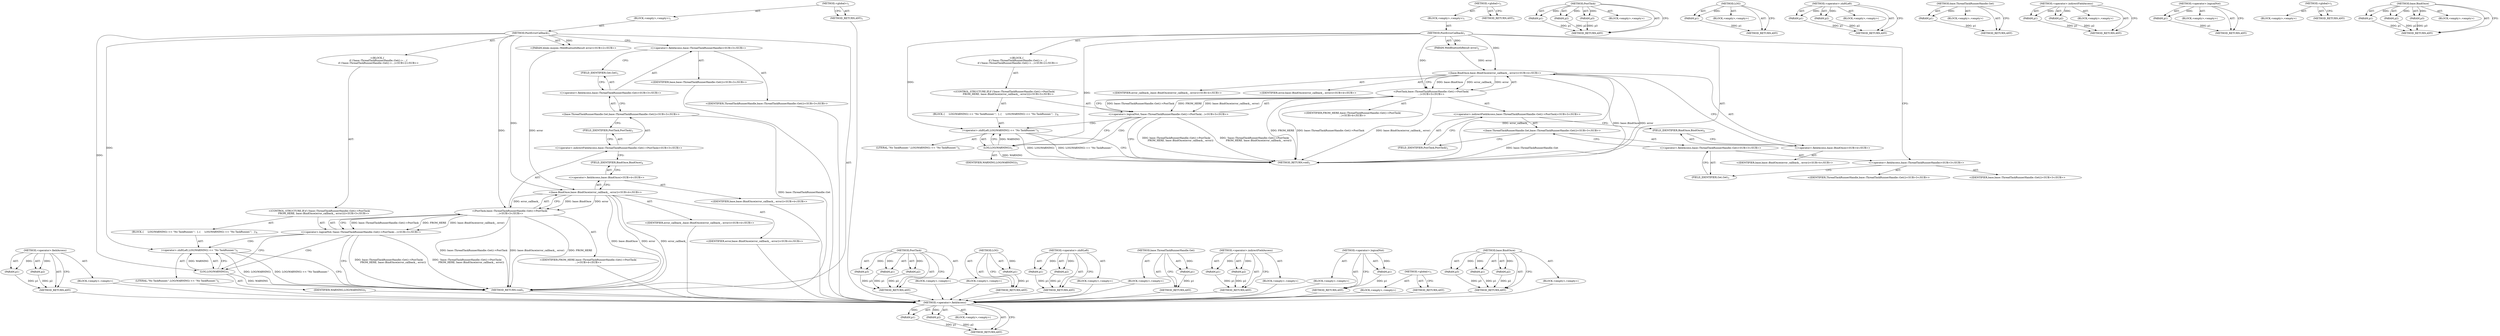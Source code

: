 digraph "base.BindOnce" {
vulnerable_74 [label=<(METHOD,&lt;operator&gt;.fieldAccess)>];
vulnerable_75 [label=<(PARAM,p1)>];
vulnerable_76 [label=<(PARAM,p2)>];
vulnerable_77 [label=<(BLOCK,&lt;empty&gt;,&lt;empty&gt;)>];
vulnerable_78 [label=<(METHOD_RETURN,ANY)>];
vulnerable_6 [label=<(METHOD,&lt;global&gt;)<SUB>1</SUB>>];
vulnerable_7 [label=<(BLOCK,&lt;empty&gt;,&lt;empty&gt;)<SUB>1</SUB>>];
vulnerable_8 [label=<(METHOD,PostErrorCallback)<SUB>1</SUB>>];
vulnerable_9 [label="<(PARAM,blink::mojom::WebBluetoothResult error)<SUB>2</SUB>>"];
vulnerable_10 [label="<(BLOCK,{
   if (!base::ThreadTaskRunnerHandle::Get()-&gt;...,{
   if (!base::ThreadTaskRunnerHandle::Get()-&gt;...)<SUB>2</SUB>>"];
vulnerable_11 [label="<(CONTROL_STRUCTURE,IF,if (!base::ThreadTaskRunnerHandle::Get()-&gt;PostTask(
           FROM_HERE, base::BindOnce(error_callback_, error))))<SUB>3</SUB>>"];
vulnerable_12 [label="<(&lt;operator&gt;.logicalNot,!base::ThreadTaskRunnerHandle::Get()-&gt;PostTask(...)<SUB>3</SUB>>"];
vulnerable_13 [label="<(PostTask,base::ThreadTaskRunnerHandle::Get()-&gt;PostTask(
...)<SUB>3</SUB>>"];
vulnerable_14 [label="<(&lt;operator&gt;.indirectFieldAccess,base::ThreadTaskRunnerHandle::Get()-&gt;PostTask)<SUB>3</SUB>>"];
vulnerable_15 [label="<(base.ThreadTaskRunnerHandle.Get,base::ThreadTaskRunnerHandle::Get())<SUB>3</SUB>>"];
vulnerable_16 [label="<(&lt;operator&gt;.fieldAccess,base::ThreadTaskRunnerHandle::Get)<SUB>3</SUB>>"];
vulnerable_17 [label="<(&lt;operator&gt;.fieldAccess,base::ThreadTaskRunnerHandle)<SUB>3</SUB>>"];
vulnerable_18 [label="<(IDENTIFIER,base,base::ThreadTaskRunnerHandle::Get())<SUB>3</SUB>>"];
vulnerable_19 [label="<(IDENTIFIER,ThreadTaskRunnerHandle,base::ThreadTaskRunnerHandle::Get())<SUB>3</SUB>>"];
vulnerable_20 [label=<(FIELD_IDENTIFIER,Get,Get)<SUB>3</SUB>>];
vulnerable_21 [label=<(FIELD_IDENTIFIER,PostTask,PostTask)<SUB>3</SUB>>];
vulnerable_22 [label="<(IDENTIFIER,FROM_HERE,base::ThreadTaskRunnerHandle::Get()-&gt;PostTask(
...)<SUB>4</SUB>>"];
vulnerable_23 [label="<(base.BindOnce,base::BindOnce(error_callback_, error))<SUB>4</SUB>>"];
vulnerable_24 [label="<(&lt;operator&gt;.fieldAccess,base::BindOnce)<SUB>4</SUB>>"];
vulnerable_25 [label="<(IDENTIFIER,base,base::BindOnce(error_callback_, error))<SUB>4</SUB>>"];
vulnerable_26 [label=<(FIELD_IDENTIFIER,BindOnce,BindOnce)<SUB>4</SUB>>];
vulnerable_27 [label="<(IDENTIFIER,error_callback_,base::BindOnce(error_callback_, error))<SUB>4</SUB>>"];
vulnerable_28 [label="<(IDENTIFIER,error,base::BindOnce(error_callback_, error))<SUB>4</SUB>>"];
vulnerable_29 [label=<(BLOCK,{
     LOG(WARNING) &lt;&lt; &quot;No TaskRunner.&quot;;
  },{
     LOG(WARNING) &lt;&lt; &quot;No TaskRunner.&quot;;
  })<SUB>4</SUB>>];
vulnerable_30 [label=<(&lt;operator&gt;.shiftLeft,LOG(WARNING) &lt;&lt; &quot;No TaskRunner.&quot;)<SUB>5</SUB>>];
vulnerable_31 [label=<(LOG,LOG(WARNING))<SUB>5</SUB>>];
vulnerable_32 [label=<(IDENTIFIER,WARNING,LOG(WARNING))<SUB>5</SUB>>];
vulnerable_33 [label=<(LITERAL,&quot;No TaskRunner.&quot;,LOG(WARNING) &lt;&lt; &quot;No TaskRunner.&quot;)<SUB>5</SUB>>];
vulnerable_34 [label=<(METHOD_RETURN,void)<SUB>1</SUB>>];
vulnerable_36 [label=<(METHOD_RETURN,ANY)<SUB>1</SUB>>];
vulnerable_59 [label=<(METHOD,PostTask)>];
vulnerable_60 [label=<(PARAM,p1)>];
vulnerable_61 [label=<(PARAM,p2)>];
vulnerable_62 [label=<(PARAM,p3)>];
vulnerable_63 [label=<(BLOCK,&lt;empty&gt;,&lt;empty&gt;)>];
vulnerable_64 [label=<(METHOD_RETURN,ANY)>];
vulnerable_90 [label=<(METHOD,LOG)>];
vulnerable_91 [label=<(PARAM,p1)>];
vulnerable_92 [label=<(BLOCK,&lt;empty&gt;,&lt;empty&gt;)>];
vulnerable_93 [label=<(METHOD_RETURN,ANY)>];
vulnerable_85 [label=<(METHOD,&lt;operator&gt;.shiftLeft)>];
vulnerable_86 [label=<(PARAM,p1)>];
vulnerable_87 [label=<(PARAM,p2)>];
vulnerable_88 [label=<(BLOCK,&lt;empty&gt;,&lt;empty&gt;)>];
vulnerable_89 [label=<(METHOD_RETURN,ANY)>];
vulnerable_70 [label=<(METHOD,base.ThreadTaskRunnerHandle.Get)>];
vulnerable_71 [label=<(PARAM,p1)>];
vulnerable_72 [label=<(BLOCK,&lt;empty&gt;,&lt;empty&gt;)>];
vulnerable_73 [label=<(METHOD_RETURN,ANY)>];
vulnerable_65 [label=<(METHOD,&lt;operator&gt;.indirectFieldAccess)>];
vulnerable_66 [label=<(PARAM,p1)>];
vulnerable_67 [label=<(PARAM,p2)>];
vulnerable_68 [label=<(BLOCK,&lt;empty&gt;,&lt;empty&gt;)>];
vulnerable_69 [label=<(METHOD_RETURN,ANY)>];
vulnerable_55 [label=<(METHOD,&lt;operator&gt;.logicalNot)>];
vulnerable_56 [label=<(PARAM,p1)>];
vulnerable_57 [label=<(BLOCK,&lt;empty&gt;,&lt;empty&gt;)>];
vulnerable_58 [label=<(METHOD_RETURN,ANY)>];
vulnerable_49 [label=<(METHOD,&lt;global&gt;)<SUB>1</SUB>>];
vulnerable_50 [label=<(BLOCK,&lt;empty&gt;,&lt;empty&gt;)>];
vulnerable_51 [label=<(METHOD_RETURN,ANY)>];
vulnerable_79 [label=<(METHOD,base.BindOnce)>];
vulnerable_80 [label=<(PARAM,p1)>];
vulnerable_81 [label=<(PARAM,p2)>];
vulnerable_82 [label=<(PARAM,p3)>];
vulnerable_83 [label=<(BLOCK,&lt;empty&gt;,&lt;empty&gt;)>];
vulnerable_84 [label=<(METHOD_RETURN,ANY)>];
fixed_74 [label=<(METHOD,&lt;operator&gt;.fieldAccess)>];
fixed_75 [label=<(PARAM,p1)>];
fixed_76 [label=<(PARAM,p2)>];
fixed_77 [label=<(BLOCK,&lt;empty&gt;,&lt;empty&gt;)>];
fixed_78 [label=<(METHOD_RETURN,ANY)>];
fixed_6 [label=<(METHOD,&lt;global&gt;)<SUB>1</SUB>>];
fixed_7 [label=<(BLOCK,&lt;empty&gt;,&lt;empty&gt;)<SUB>1</SUB>>];
fixed_8 [label=<(METHOD,PostErrorCallback)<SUB>1</SUB>>];
fixed_9 [label=<(PARAM,WebBluetoothResult error)<SUB>2</SUB>>];
fixed_10 [label="<(BLOCK,{
   if (!base::ThreadTaskRunnerHandle::Get()-&gt;...,{
   if (!base::ThreadTaskRunnerHandle::Get()-&gt;...)<SUB>2</SUB>>"];
fixed_11 [label="<(CONTROL_STRUCTURE,IF,if (!base::ThreadTaskRunnerHandle::Get()-&gt;PostTask(
           FROM_HERE, base::BindOnce(error_callback_, error))))<SUB>3</SUB>>"];
fixed_12 [label="<(&lt;operator&gt;.logicalNot,!base::ThreadTaskRunnerHandle::Get()-&gt;PostTask(...)<SUB>3</SUB>>"];
fixed_13 [label="<(PostTask,base::ThreadTaskRunnerHandle::Get()-&gt;PostTask(
...)<SUB>3</SUB>>"];
fixed_14 [label="<(&lt;operator&gt;.indirectFieldAccess,base::ThreadTaskRunnerHandle::Get()-&gt;PostTask)<SUB>3</SUB>>"];
fixed_15 [label="<(base.ThreadTaskRunnerHandle.Get,base::ThreadTaskRunnerHandle::Get())<SUB>3</SUB>>"];
fixed_16 [label="<(&lt;operator&gt;.fieldAccess,base::ThreadTaskRunnerHandle::Get)<SUB>3</SUB>>"];
fixed_17 [label="<(&lt;operator&gt;.fieldAccess,base::ThreadTaskRunnerHandle)<SUB>3</SUB>>"];
fixed_18 [label="<(IDENTIFIER,base,base::ThreadTaskRunnerHandle::Get())<SUB>3</SUB>>"];
fixed_19 [label="<(IDENTIFIER,ThreadTaskRunnerHandle,base::ThreadTaskRunnerHandle::Get())<SUB>3</SUB>>"];
fixed_20 [label=<(FIELD_IDENTIFIER,Get,Get)<SUB>3</SUB>>];
fixed_21 [label=<(FIELD_IDENTIFIER,PostTask,PostTask)<SUB>3</SUB>>];
fixed_22 [label="<(IDENTIFIER,FROM_HERE,base::ThreadTaskRunnerHandle::Get()-&gt;PostTask(
...)<SUB>4</SUB>>"];
fixed_23 [label="<(base.BindOnce,base::BindOnce(error_callback_, error))<SUB>4</SUB>>"];
fixed_24 [label="<(&lt;operator&gt;.fieldAccess,base::BindOnce)<SUB>4</SUB>>"];
fixed_25 [label="<(IDENTIFIER,base,base::BindOnce(error_callback_, error))<SUB>4</SUB>>"];
fixed_26 [label=<(FIELD_IDENTIFIER,BindOnce,BindOnce)<SUB>4</SUB>>];
fixed_27 [label="<(IDENTIFIER,error_callback_,base::BindOnce(error_callback_, error))<SUB>4</SUB>>"];
fixed_28 [label="<(IDENTIFIER,error,base::BindOnce(error_callback_, error))<SUB>4</SUB>>"];
fixed_29 [label=<(BLOCK,{
     LOG(WARNING) &lt;&lt; &quot;No TaskRunner.&quot;;
  },{
     LOG(WARNING) &lt;&lt; &quot;No TaskRunner.&quot;;
  })<SUB>4</SUB>>];
fixed_30 [label=<(&lt;operator&gt;.shiftLeft,LOG(WARNING) &lt;&lt; &quot;No TaskRunner.&quot;)<SUB>5</SUB>>];
fixed_31 [label=<(LOG,LOG(WARNING))<SUB>5</SUB>>];
fixed_32 [label=<(IDENTIFIER,WARNING,LOG(WARNING))<SUB>5</SUB>>];
fixed_33 [label=<(LITERAL,&quot;No TaskRunner.&quot;,LOG(WARNING) &lt;&lt; &quot;No TaskRunner.&quot;)<SUB>5</SUB>>];
fixed_34 [label=<(METHOD_RETURN,void)<SUB>1</SUB>>];
fixed_36 [label=<(METHOD_RETURN,ANY)<SUB>1</SUB>>];
fixed_59 [label=<(METHOD,PostTask)>];
fixed_60 [label=<(PARAM,p1)>];
fixed_61 [label=<(PARAM,p2)>];
fixed_62 [label=<(PARAM,p3)>];
fixed_63 [label=<(BLOCK,&lt;empty&gt;,&lt;empty&gt;)>];
fixed_64 [label=<(METHOD_RETURN,ANY)>];
fixed_90 [label=<(METHOD,LOG)>];
fixed_91 [label=<(PARAM,p1)>];
fixed_92 [label=<(BLOCK,&lt;empty&gt;,&lt;empty&gt;)>];
fixed_93 [label=<(METHOD_RETURN,ANY)>];
fixed_85 [label=<(METHOD,&lt;operator&gt;.shiftLeft)>];
fixed_86 [label=<(PARAM,p1)>];
fixed_87 [label=<(PARAM,p2)>];
fixed_88 [label=<(BLOCK,&lt;empty&gt;,&lt;empty&gt;)>];
fixed_89 [label=<(METHOD_RETURN,ANY)>];
fixed_70 [label=<(METHOD,base.ThreadTaskRunnerHandle.Get)>];
fixed_71 [label=<(PARAM,p1)>];
fixed_72 [label=<(BLOCK,&lt;empty&gt;,&lt;empty&gt;)>];
fixed_73 [label=<(METHOD_RETURN,ANY)>];
fixed_65 [label=<(METHOD,&lt;operator&gt;.indirectFieldAccess)>];
fixed_66 [label=<(PARAM,p1)>];
fixed_67 [label=<(PARAM,p2)>];
fixed_68 [label=<(BLOCK,&lt;empty&gt;,&lt;empty&gt;)>];
fixed_69 [label=<(METHOD_RETURN,ANY)>];
fixed_55 [label=<(METHOD,&lt;operator&gt;.logicalNot)>];
fixed_56 [label=<(PARAM,p1)>];
fixed_57 [label=<(BLOCK,&lt;empty&gt;,&lt;empty&gt;)>];
fixed_58 [label=<(METHOD_RETURN,ANY)>];
fixed_49 [label=<(METHOD,&lt;global&gt;)<SUB>1</SUB>>];
fixed_50 [label=<(BLOCK,&lt;empty&gt;,&lt;empty&gt;)>];
fixed_51 [label=<(METHOD_RETURN,ANY)>];
fixed_79 [label=<(METHOD,base.BindOnce)>];
fixed_80 [label=<(PARAM,p1)>];
fixed_81 [label=<(PARAM,p2)>];
fixed_82 [label=<(PARAM,p3)>];
fixed_83 [label=<(BLOCK,&lt;empty&gt;,&lt;empty&gt;)>];
fixed_84 [label=<(METHOD_RETURN,ANY)>];
vulnerable_74 -> vulnerable_75  [key=0, label="AST: "];
vulnerable_74 -> vulnerable_75  [key=1, label="DDG: "];
vulnerable_74 -> vulnerable_77  [key=0, label="AST: "];
vulnerable_74 -> vulnerable_76  [key=0, label="AST: "];
vulnerable_74 -> vulnerable_76  [key=1, label="DDG: "];
vulnerable_74 -> vulnerable_78  [key=0, label="AST: "];
vulnerable_74 -> vulnerable_78  [key=1, label="CFG: "];
vulnerable_75 -> vulnerable_78  [key=0, label="DDG: p1"];
vulnerable_76 -> vulnerable_78  [key=0, label="DDG: p2"];
vulnerable_77 -> fixed_74  [key=0];
vulnerable_78 -> fixed_74  [key=0];
vulnerable_6 -> vulnerable_7  [key=0, label="AST: "];
vulnerable_6 -> vulnerable_36  [key=0, label="AST: "];
vulnerable_6 -> vulnerable_36  [key=1, label="CFG: "];
vulnerable_7 -> vulnerable_8  [key=0, label="AST: "];
vulnerable_8 -> vulnerable_9  [key=0, label="AST: "];
vulnerable_8 -> vulnerable_9  [key=1, label="DDG: "];
vulnerable_8 -> vulnerable_10  [key=0, label="AST: "];
vulnerable_8 -> vulnerable_34  [key=0, label="AST: "];
vulnerable_8 -> vulnerable_17  [key=0, label="CFG: "];
vulnerable_8 -> vulnerable_13  [key=0, label="DDG: "];
vulnerable_8 -> vulnerable_30  [key=0, label="DDG: "];
vulnerable_8 -> vulnerable_23  [key=0, label="DDG: "];
vulnerable_8 -> vulnerable_31  [key=0, label="DDG: "];
vulnerable_9 -> vulnerable_23  [key=0, label="DDG: error"];
vulnerable_10 -> vulnerable_11  [key=0, label="AST: "];
vulnerable_11 -> vulnerable_12  [key=0, label="AST: "];
vulnerable_11 -> vulnerable_29  [key=0, label="AST: "];
vulnerable_12 -> vulnerable_13  [key=0, label="AST: "];
vulnerable_12 -> vulnerable_34  [key=0, label="CFG: "];
vulnerable_12 -> vulnerable_34  [key=1, label="DDG: base::ThreadTaskRunnerHandle::Get()-&gt;PostTask(
           FROM_HERE, base::BindOnce(error_callback_, error))"];
vulnerable_12 -> vulnerable_34  [key=2, label="DDG: !base::ThreadTaskRunnerHandle::Get()-&gt;PostTask(
           FROM_HERE, base::BindOnce(error_callback_, error))"];
vulnerable_12 -> vulnerable_31  [key=0, label="CFG: "];
vulnerable_12 -> vulnerable_31  [key=1, label="CDG: "];
vulnerable_12 -> vulnerable_30  [key=0, label="CDG: "];
vulnerable_13 -> vulnerable_14  [key=0, label="AST: "];
vulnerable_13 -> vulnerable_22  [key=0, label="AST: "];
vulnerable_13 -> vulnerable_23  [key=0, label="AST: "];
vulnerable_13 -> vulnerable_12  [key=0, label="CFG: "];
vulnerable_13 -> vulnerable_12  [key=1, label="DDG: base::ThreadTaskRunnerHandle::Get()-&gt;PostTask"];
vulnerable_13 -> vulnerable_12  [key=2, label="DDG: FROM_HERE"];
vulnerable_13 -> vulnerable_12  [key=3, label="DDG: base::BindOnce(error_callback_, error)"];
vulnerable_13 -> vulnerable_34  [key=0, label="DDG: base::ThreadTaskRunnerHandle::Get()-&gt;PostTask"];
vulnerable_13 -> vulnerable_34  [key=1, label="DDG: base::BindOnce(error_callback_, error)"];
vulnerable_13 -> vulnerable_34  [key=2, label="DDG: FROM_HERE"];
vulnerable_14 -> vulnerable_15  [key=0, label="AST: "];
vulnerable_14 -> vulnerable_21  [key=0, label="AST: "];
vulnerable_14 -> vulnerable_26  [key=0, label="CFG: "];
vulnerable_15 -> vulnerable_16  [key=0, label="AST: "];
vulnerable_15 -> vulnerable_21  [key=0, label="CFG: "];
vulnerable_15 -> vulnerable_34  [key=0, label="DDG: base::ThreadTaskRunnerHandle::Get"];
vulnerable_16 -> vulnerable_17  [key=0, label="AST: "];
vulnerable_16 -> vulnerable_20  [key=0, label="AST: "];
vulnerable_16 -> vulnerable_15  [key=0, label="CFG: "];
vulnerable_17 -> vulnerable_18  [key=0, label="AST: "];
vulnerable_17 -> vulnerable_19  [key=0, label="AST: "];
vulnerable_17 -> vulnerable_20  [key=0, label="CFG: "];
vulnerable_18 -> fixed_74  [key=0];
vulnerable_19 -> fixed_74  [key=0];
vulnerable_20 -> vulnerable_16  [key=0, label="CFG: "];
vulnerable_21 -> vulnerable_14  [key=0, label="CFG: "];
vulnerable_22 -> fixed_74  [key=0];
vulnerable_23 -> vulnerable_24  [key=0, label="AST: "];
vulnerable_23 -> vulnerable_27  [key=0, label="AST: "];
vulnerable_23 -> vulnerable_28  [key=0, label="AST: "];
vulnerable_23 -> vulnerable_13  [key=0, label="CFG: "];
vulnerable_23 -> vulnerable_13  [key=1, label="DDG: base::BindOnce"];
vulnerable_23 -> vulnerable_13  [key=2, label="DDG: error_callback_"];
vulnerable_23 -> vulnerable_13  [key=3, label="DDG: error"];
vulnerable_23 -> vulnerable_34  [key=0, label="DDG: base::BindOnce"];
vulnerable_23 -> vulnerable_34  [key=1, label="DDG: error"];
vulnerable_23 -> vulnerable_34  [key=2, label="DDG: error_callback_"];
vulnerable_24 -> vulnerable_25  [key=0, label="AST: "];
vulnerable_24 -> vulnerable_26  [key=0, label="AST: "];
vulnerable_24 -> vulnerable_23  [key=0, label="CFG: "];
vulnerable_25 -> fixed_74  [key=0];
vulnerable_26 -> vulnerable_24  [key=0, label="CFG: "];
vulnerable_27 -> fixed_74  [key=0];
vulnerable_28 -> fixed_74  [key=0];
vulnerable_29 -> vulnerable_30  [key=0, label="AST: "];
vulnerable_30 -> vulnerable_31  [key=0, label="AST: "];
vulnerable_30 -> vulnerable_33  [key=0, label="AST: "];
vulnerable_30 -> vulnerable_34  [key=0, label="CFG: "];
vulnerable_30 -> vulnerable_34  [key=1, label="DDG: LOG(WARNING)"];
vulnerable_30 -> vulnerable_34  [key=2, label="DDG: LOG(WARNING) &lt;&lt; &quot;No TaskRunner.&quot;"];
vulnerable_31 -> vulnerable_32  [key=0, label="AST: "];
vulnerable_31 -> vulnerable_30  [key=0, label="CFG: "];
vulnerable_31 -> vulnerable_30  [key=1, label="DDG: WARNING"];
vulnerable_31 -> vulnerable_34  [key=0, label="DDG: WARNING"];
vulnerable_32 -> fixed_74  [key=0];
vulnerable_33 -> fixed_74  [key=0];
vulnerable_34 -> fixed_74  [key=0];
vulnerable_36 -> fixed_74  [key=0];
vulnerable_59 -> vulnerable_60  [key=0, label="AST: "];
vulnerable_59 -> vulnerable_60  [key=1, label="DDG: "];
vulnerable_59 -> vulnerable_63  [key=0, label="AST: "];
vulnerable_59 -> vulnerable_61  [key=0, label="AST: "];
vulnerable_59 -> vulnerable_61  [key=1, label="DDG: "];
vulnerable_59 -> vulnerable_64  [key=0, label="AST: "];
vulnerable_59 -> vulnerable_64  [key=1, label="CFG: "];
vulnerable_59 -> vulnerable_62  [key=0, label="AST: "];
vulnerable_59 -> vulnerable_62  [key=1, label="DDG: "];
vulnerable_60 -> vulnerable_64  [key=0, label="DDG: p1"];
vulnerable_61 -> vulnerable_64  [key=0, label="DDG: p2"];
vulnerable_62 -> vulnerable_64  [key=0, label="DDG: p3"];
vulnerable_63 -> fixed_74  [key=0];
vulnerable_64 -> fixed_74  [key=0];
vulnerable_90 -> vulnerable_91  [key=0, label="AST: "];
vulnerable_90 -> vulnerable_91  [key=1, label="DDG: "];
vulnerable_90 -> vulnerable_92  [key=0, label="AST: "];
vulnerable_90 -> vulnerable_93  [key=0, label="AST: "];
vulnerable_90 -> vulnerable_93  [key=1, label="CFG: "];
vulnerable_91 -> vulnerable_93  [key=0, label="DDG: p1"];
vulnerable_92 -> fixed_74  [key=0];
vulnerable_93 -> fixed_74  [key=0];
vulnerable_85 -> vulnerable_86  [key=0, label="AST: "];
vulnerable_85 -> vulnerable_86  [key=1, label="DDG: "];
vulnerable_85 -> vulnerable_88  [key=0, label="AST: "];
vulnerable_85 -> vulnerable_87  [key=0, label="AST: "];
vulnerable_85 -> vulnerable_87  [key=1, label="DDG: "];
vulnerable_85 -> vulnerable_89  [key=0, label="AST: "];
vulnerable_85 -> vulnerable_89  [key=1, label="CFG: "];
vulnerable_86 -> vulnerable_89  [key=0, label="DDG: p1"];
vulnerable_87 -> vulnerable_89  [key=0, label="DDG: p2"];
vulnerable_88 -> fixed_74  [key=0];
vulnerable_89 -> fixed_74  [key=0];
vulnerable_70 -> vulnerable_71  [key=0, label="AST: "];
vulnerable_70 -> vulnerable_71  [key=1, label="DDG: "];
vulnerable_70 -> vulnerable_72  [key=0, label="AST: "];
vulnerable_70 -> vulnerable_73  [key=0, label="AST: "];
vulnerable_70 -> vulnerable_73  [key=1, label="CFG: "];
vulnerable_71 -> vulnerable_73  [key=0, label="DDG: p1"];
vulnerable_72 -> fixed_74  [key=0];
vulnerable_73 -> fixed_74  [key=0];
vulnerable_65 -> vulnerable_66  [key=0, label="AST: "];
vulnerable_65 -> vulnerable_66  [key=1, label="DDG: "];
vulnerable_65 -> vulnerable_68  [key=0, label="AST: "];
vulnerable_65 -> vulnerable_67  [key=0, label="AST: "];
vulnerable_65 -> vulnerable_67  [key=1, label="DDG: "];
vulnerable_65 -> vulnerable_69  [key=0, label="AST: "];
vulnerable_65 -> vulnerable_69  [key=1, label="CFG: "];
vulnerable_66 -> vulnerable_69  [key=0, label="DDG: p1"];
vulnerable_67 -> vulnerable_69  [key=0, label="DDG: p2"];
vulnerable_68 -> fixed_74  [key=0];
vulnerable_69 -> fixed_74  [key=0];
vulnerable_55 -> vulnerable_56  [key=0, label="AST: "];
vulnerable_55 -> vulnerable_56  [key=1, label="DDG: "];
vulnerable_55 -> vulnerable_57  [key=0, label="AST: "];
vulnerable_55 -> vulnerable_58  [key=0, label="AST: "];
vulnerable_55 -> vulnerable_58  [key=1, label="CFG: "];
vulnerable_56 -> vulnerable_58  [key=0, label="DDG: p1"];
vulnerable_57 -> fixed_74  [key=0];
vulnerable_58 -> fixed_74  [key=0];
vulnerable_49 -> vulnerable_50  [key=0, label="AST: "];
vulnerable_49 -> vulnerable_51  [key=0, label="AST: "];
vulnerable_49 -> vulnerable_51  [key=1, label="CFG: "];
vulnerable_50 -> fixed_74  [key=0];
vulnerable_51 -> fixed_74  [key=0];
vulnerable_79 -> vulnerable_80  [key=0, label="AST: "];
vulnerable_79 -> vulnerable_80  [key=1, label="DDG: "];
vulnerable_79 -> vulnerable_83  [key=0, label="AST: "];
vulnerable_79 -> vulnerable_81  [key=0, label="AST: "];
vulnerable_79 -> vulnerable_81  [key=1, label="DDG: "];
vulnerable_79 -> vulnerable_84  [key=0, label="AST: "];
vulnerable_79 -> vulnerable_84  [key=1, label="CFG: "];
vulnerable_79 -> vulnerable_82  [key=0, label="AST: "];
vulnerable_79 -> vulnerable_82  [key=1, label="DDG: "];
vulnerable_80 -> vulnerable_84  [key=0, label="DDG: p1"];
vulnerable_81 -> vulnerable_84  [key=0, label="DDG: p2"];
vulnerable_82 -> vulnerable_84  [key=0, label="DDG: p3"];
vulnerable_83 -> fixed_74  [key=0];
vulnerable_84 -> fixed_74  [key=0];
fixed_74 -> fixed_75  [key=0, label="AST: "];
fixed_74 -> fixed_75  [key=1, label="DDG: "];
fixed_74 -> fixed_77  [key=0, label="AST: "];
fixed_74 -> fixed_76  [key=0, label="AST: "];
fixed_74 -> fixed_76  [key=1, label="DDG: "];
fixed_74 -> fixed_78  [key=0, label="AST: "];
fixed_74 -> fixed_78  [key=1, label="CFG: "];
fixed_75 -> fixed_78  [key=0, label="DDG: p1"];
fixed_76 -> fixed_78  [key=0, label="DDG: p2"];
fixed_6 -> fixed_7  [key=0, label="AST: "];
fixed_6 -> fixed_36  [key=0, label="AST: "];
fixed_6 -> fixed_36  [key=1, label="CFG: "];
fixed_7 -> fixed_8  [key=0, label="AST: "];
fixed_8 -> fixed_9  [key=0, label="AST: "];
fixed_8 -> fixed_9  [key=1, label="DDG: "];
fixed_8 -> fixed_10  [key=0, label="AST: "];
fixed_8 -> fixed_34  [key=0, label="AST: "];
fixed_8 -> fixed_17  [key=0, label="CFG: "];
fixed_8 -> fixed_13  [key=0, label="DDG: "];
fixed_8 -> fixed_30  [key=0, label="DDG: "];
fixed_8 -> fixed_23  [key=0, label="DDG: "];
fixed_8 -> fixed_31  [key=0, label="DDG: "];
fixed_9 -> fixed_23  [key=0, label="DDG: error"];
fixed_10 -> fixed_11  [key=0, label="AST: "];
fixed_11 -> fixed_12  [key=0, label="AST: "];
fixed_11 -> fixed_29  [key=0, label="AST: "];
fixed_12 -> fixed_13  [key=0, label="AST: "];
fixed_12 -> fixed_34  [key=0, label="CFG: "];
fixed_12 -> fixed_34  [key=1, label="DDG: base::ThreadTaskRunnerHandle::Get()-&gt;PostTask(
           FROM_HERE, base::BindOnce(error_callback_, error))"];
fixed_12 -> fixed_34  [key=2, label="DDG: !base::ThreadTaskRunnerHandle::Get()-&gt;PostTask(
           FROM_HERE, base::BindOnce(error_callback_, error))"];
fixed_12 -> fixed_31  [key=0, label="CFG: "];
fixed_12 -> fixed_31  [key=1, label="CDG: "];
fixed_12 -> fixed_30  [key=0, label="CDG: "];
fixed_13 -> fixed_14  [key=0, label="AST: "];
fixed_13 -> fixed_22  [key=0, label="AST: "];
fixed_13 -> fixed_23  [key=0, label="AST: "];
fixed_13 -> fixed_12  [key=0, label="CFG: "];
fixed_13 -> fixed_12  [key=1, label="DDG: base::ThreadTaskRunnerHandle::Get()-&gt;PostTask"];
fixed_13 -> fixed_12  [key=2, label="DDG: FROM_HERE"];
fixed_13 -> fixed_12  [key=3, label="DDG: base::BindOnce(error_callback_, error)"];
fixed_13 -> fixed_34  [key=0, label="DDG: base::ThreadTaskRunnerHandle::Get()-&gt;PostTask"];
fixed_13 -> fixed_34  [key=1, label="DDG: base::BindOnce(error_callback_, error)"];
fixed_13 -> fixed_34  [key=2, label="DDG: FROM_HERE"];
fixed_14 -> fixed_15  [key=0, label="AST: "];
fixed_14 -> fixed_21  [key=0, label="AST: "];
fixed_14 -> fixed_26  [key=0, label="CFG: "];
fixed_15 -> fixed_16  [key=0, label="AST: "];
fixed_15 -> fixed_21  [key=0, label="CFG: "];
fixed_15 -> fixed_34  [key=0, label="DDG: base::ThreadTaskRunnerHandle::Get"];
fixed_16 -> fixed_17  [key=0, label="AST: "];
fixed_16 -> fixed_20  [key=0, label="AST: "];
fixed_16 -> fixed_15  [key=0, label="CFG: "];
fixed_17 -> fixed_18  [key=0, label="AST: "];
fixed_17 -> fixed_19  [key=0, label="AST: "];
fixed_17 -> fixed_20  [key=0, label="CFG: "];
fixed_20 -> fixed_16  [key=0, label="CFG: "];
fixed_21 -> fixed_14  [key=0, label="CFG: "];
fixed_23 -> fixed_24  [key=0, label="AST: "];
fixed_23 -> fixed_27  [key=0, label="AST: "];
fixed_23 -> fixed_28  [key=0, label="AST: "];
fixed_23 -> fixed_13  [key=0, label="CFG: "];
fixed_23 -> fixed_13  [key=1, label="DDG: base::BindOnce"];
fixed_23 -> fixed_13  [key=2, label="DDG: error_callback_"];
fixed_23 -> fixed_13  [key=3, label="DDG: error"];
fixed_23 -> fixed_34  [key=0, label="DDG: base::BindOnce"];
fixed_23 -> fixed_34  [key=1, label="DDG: error"];
fixed_23 -> fixed_34  [key=2, label="DDG: error_callback_"];
fixed_24 -> fixed_25  [key=0, label="AST: "];
fixed_24 -> fixed_26  [key=0, label="AST: "];
fixed_24 -> fixed_23  [key=0, label="CFG: "];
fixed_26 -> fixed_24  [key=0, label="CFG: "];
fixed_29 -> fixed_30  [key=0, label="AST: "];
fixed_30 -> fixed_31  [key=0, label="AST: "];
fixed_30 -> fixed_33  [key=0, label="AST: "];
fixed_30 -> fixed_34  [key=0, label="CFG: "];
fixed_30 -> fixed_34  [key=1, label="DDG: LOG(WARNING)"];
fixed_30 -> fixed_34  [key=2, label="DDG: LOG(WARNING) &lt;&lt; &quot;No TaskRunner.&quot;"];
fixed_31 -> fixed_32  [key=0, label="AST: "];
fixed_31 -> fixed_30  [key=0, label="CFG: "];
fixed_31 -> fixed_30  [key=1, label="DDG: WARNING"];
fixed_31 -> fixed_34  [key=0, label="DDG: WARNING"];
fixed_59 -> fixed_60  [key=0, label="AST: "];
fixed_59 -> fixed_60  [key=1, label="DDG: "];
fixed_59 -> fixed_63  [key=0, label="AST: "];
fixed_59 -> fixed_61  [key=0, label="AST: "];
fixed_59 -> fixed_61  [key=1, label="DDG: "];
fixed_59 -> fixed_64  [key=0, label="AST: "];
fixed_59 -> fixed_64  [key=1, label="CFG: "];
fixed_59 -> fixed_62  [key=0, label="AST: "];
fixed_59 -> fixed_62  [key=1, label="DDG: "];
fixed_60 -> fixed_64  [key=0, label="DDG: p1"];
fixed_61 -> fixed_64  [key=0, label="DDG: p2"];
fixed_62 -> fixed_64  [key=0, label="DDG: p3"];
fixed_90 -> fixed_91  [key=0, label="AST: "];
fixed_90 -> fixed_91  [key=1, label="DDG: "];
fixed_90 -> fixed_92  [key=0, label="AST: "];
fixed_90 -> fixed_93  [key=0, label="AST: "];
fixed_90 -> fixed_93  [key=1, label="CFG: "];
fixed_91 -> fixed_93  [key=0, label="DDG: p1"];
fixed_85 -> fixed_86  [key=0, label="AST: "];
fixed_85 -> fixed_86  [key=1, label="DDG: "];
fixed_85 -> fixed_88  [key=0, label="AST: "];
fixed_85 -> fixed_87  [key=0, label="AST: "];
fixed_85 -> fixed_87  [key=1, label="DDG: "];
fixed_85 -> fixed_89  [key=0, label="AST: "];
fixed_85 -> fixed_89  [key=1, label="CFG: "];
fixed_86 -> fixed_89  [key=0, label="DDG: p1"];
fixed_87 -> fixed_89  [key=0, label="DDG: p2"];
fixed_70 -> fixed_71  [key=0, label="AST: "];
fixed_70 -> fixed_71  [key=1, label="DDG: "];
fixed_70 -> fixed_72  [key=0, label="AST: "];
fixed_70 -> fixed_73  [key=0, label="AST: "];
fixed_70 -> fixed_73  [key=1, label="CFG: "];
fixed_71 -> fixed_73  [key=0, label="DDG: p1"];
fixed_65 -> fixed_66  [key=0, label="AST: "];
fixed_65 -> fixed_66  [key=1, label="DDG: "];
fixed_65 -> fixed_68  [key=0, label="AST: "];
fixed_65 -> fixed_67  [key=0, label="AST: "];
fixed_65 -> fixed_67  [key=1, label="DDG: "];
fixed_65 -> fixed_69  [key=0, label="AST: "];
fixed_65 -> fixed_69  [key=1, label="CFG: "];
fixed_66 -> fixed_69  [key=0, label="DDG: p1"];
fixed_67 -> fixed_69  [key=0, label="DDG: p2"];
fixed_55 -> fixed_56  [key=0, label="AST: "];
fixed_55 -> fixed_56  [key=1, label="DDG: "];
fixed_55 -> fixed_57  [key=0, label="AST: "];
fixed_55 -> fixed_58  [key=0, label="AST: "];
fixed_55 -> fixed_58  [key=1, label="CFG: "];
fixed_56 -> fixed_58  [key=0, label="DDG: p1"];
fixed_49 -> fixed_50  [key=0, label="AST: "];
fixed_49 -> fixed_51  [key=0, label="AST: "];
fixed_49 -> fixed_51  [key=1, label="CFG: "];
fixed_79 -> fixed_80  [key=0, label="AST: "];
fixed_79 -> fixed_80  [key=1, label="DDG: "];
fixed_79 -> fixed_83  [key=0, label="AST: "];
fixed_79 -> fixed_81  [key=0, label="AST: "];
fixed_79 -> fixed_81  [key=1, label="DDG: "];
fixed_79 -> fixed_84  [key=0, label="AST: "];
fixed_79 -> fixed_84  [key=1, label="CFG: "];
fixed_79 -> fixed_82  [key=0, label="AST: "];
fixed_79 -> fixed_82  [key=1, label="DDG: "];
fixed_80 -> fixed_84  [key=0, label="DDG: p1"];
fixed_81 -> fixed_84  [key=0, label="DDG: p2"];
fixed_82 -> fixed_84  [key=0, label="DDG: p3"];
}
